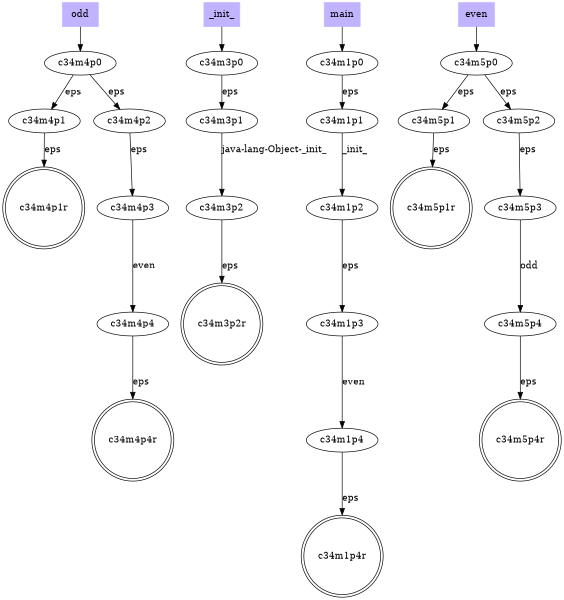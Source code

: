 digraph G {
	size = "4,4";
	shape=circle
	"c34m4p0" -> "c34m4p1"[label="eps"]
	"c34m4p0" -> "c34m4p2"[label="eps"]
	"c34m4p1" -> "c34m4p1r"[label="eps"]
	"c34m4p2" -> "c34m4p3"[label="eps"]
	"c34m4p3" -> "c34m4p4"[label="even"]
	"c34m4p4" -> "c34m4p4r"[label="eps"]
	"c34m3p0" -> "c34m3p1"[label="eps"]
	"c34m3p1" -> "c34m3p2"[label="java-lang-Object-_init_"]
	"c34m3p2" -> "c34m3p2r"[label="eps"]
	"c34m1p0" -> "c34m1p1"[label="eps"]
	"c34m1p1" -> "c34m1p2"[label="_init_"]
	"c34m1p2" -> "c34m1p3"[label="eps"]
	"c34m1p3" -> "c34m1p4"[label="even"]
	"c34m1p4" -> "c34m1p4r"[label="eps"]
	"c34m5p0" -> "c34m5p1"[label="eps"]
	"c34m5p0" -> "c34m5p2"[label="eps"]
	"c34m5p1" -> "c34m5p1r"[label="eps"]
	"c34m5p2" -> "c34m5p3"[label="eps"]
	"c34m5p3" -> "c34m5p4"[label="odd"]
	"c34m5p4" -> "c34m5p4r"[label="eps"]
	"_init_"[shape=box, style=filled,color=".7 .3 1.0",size ="3,3"]
	"_init_" -> "c34m3p0"
	c34m3p2r[shape=doublecircle]
	"even"[shape=box, style=filled,color=".7 .3 1.0",size ="3,3"]
	"even" -> "c34m5p0"
	c34m5p1r[shape=doublecircle]
	c34m5p4r[shape=doublecircle]
	"main"[shape=box, style=filled,color=".7 .3 1.0",size ="3,3"]
	"main" -> "c34m1p0"
	c34m1p4r[shape=doublecircle]
	"odd"[shape=box, style=filled,color=".7 .3 1.0",size ="3,3"]
	"odd" -> "c34m4p0"
	c34m4p1r[shape=doublecircle]
	c34m4p4r[shape=doublecircle]
}
